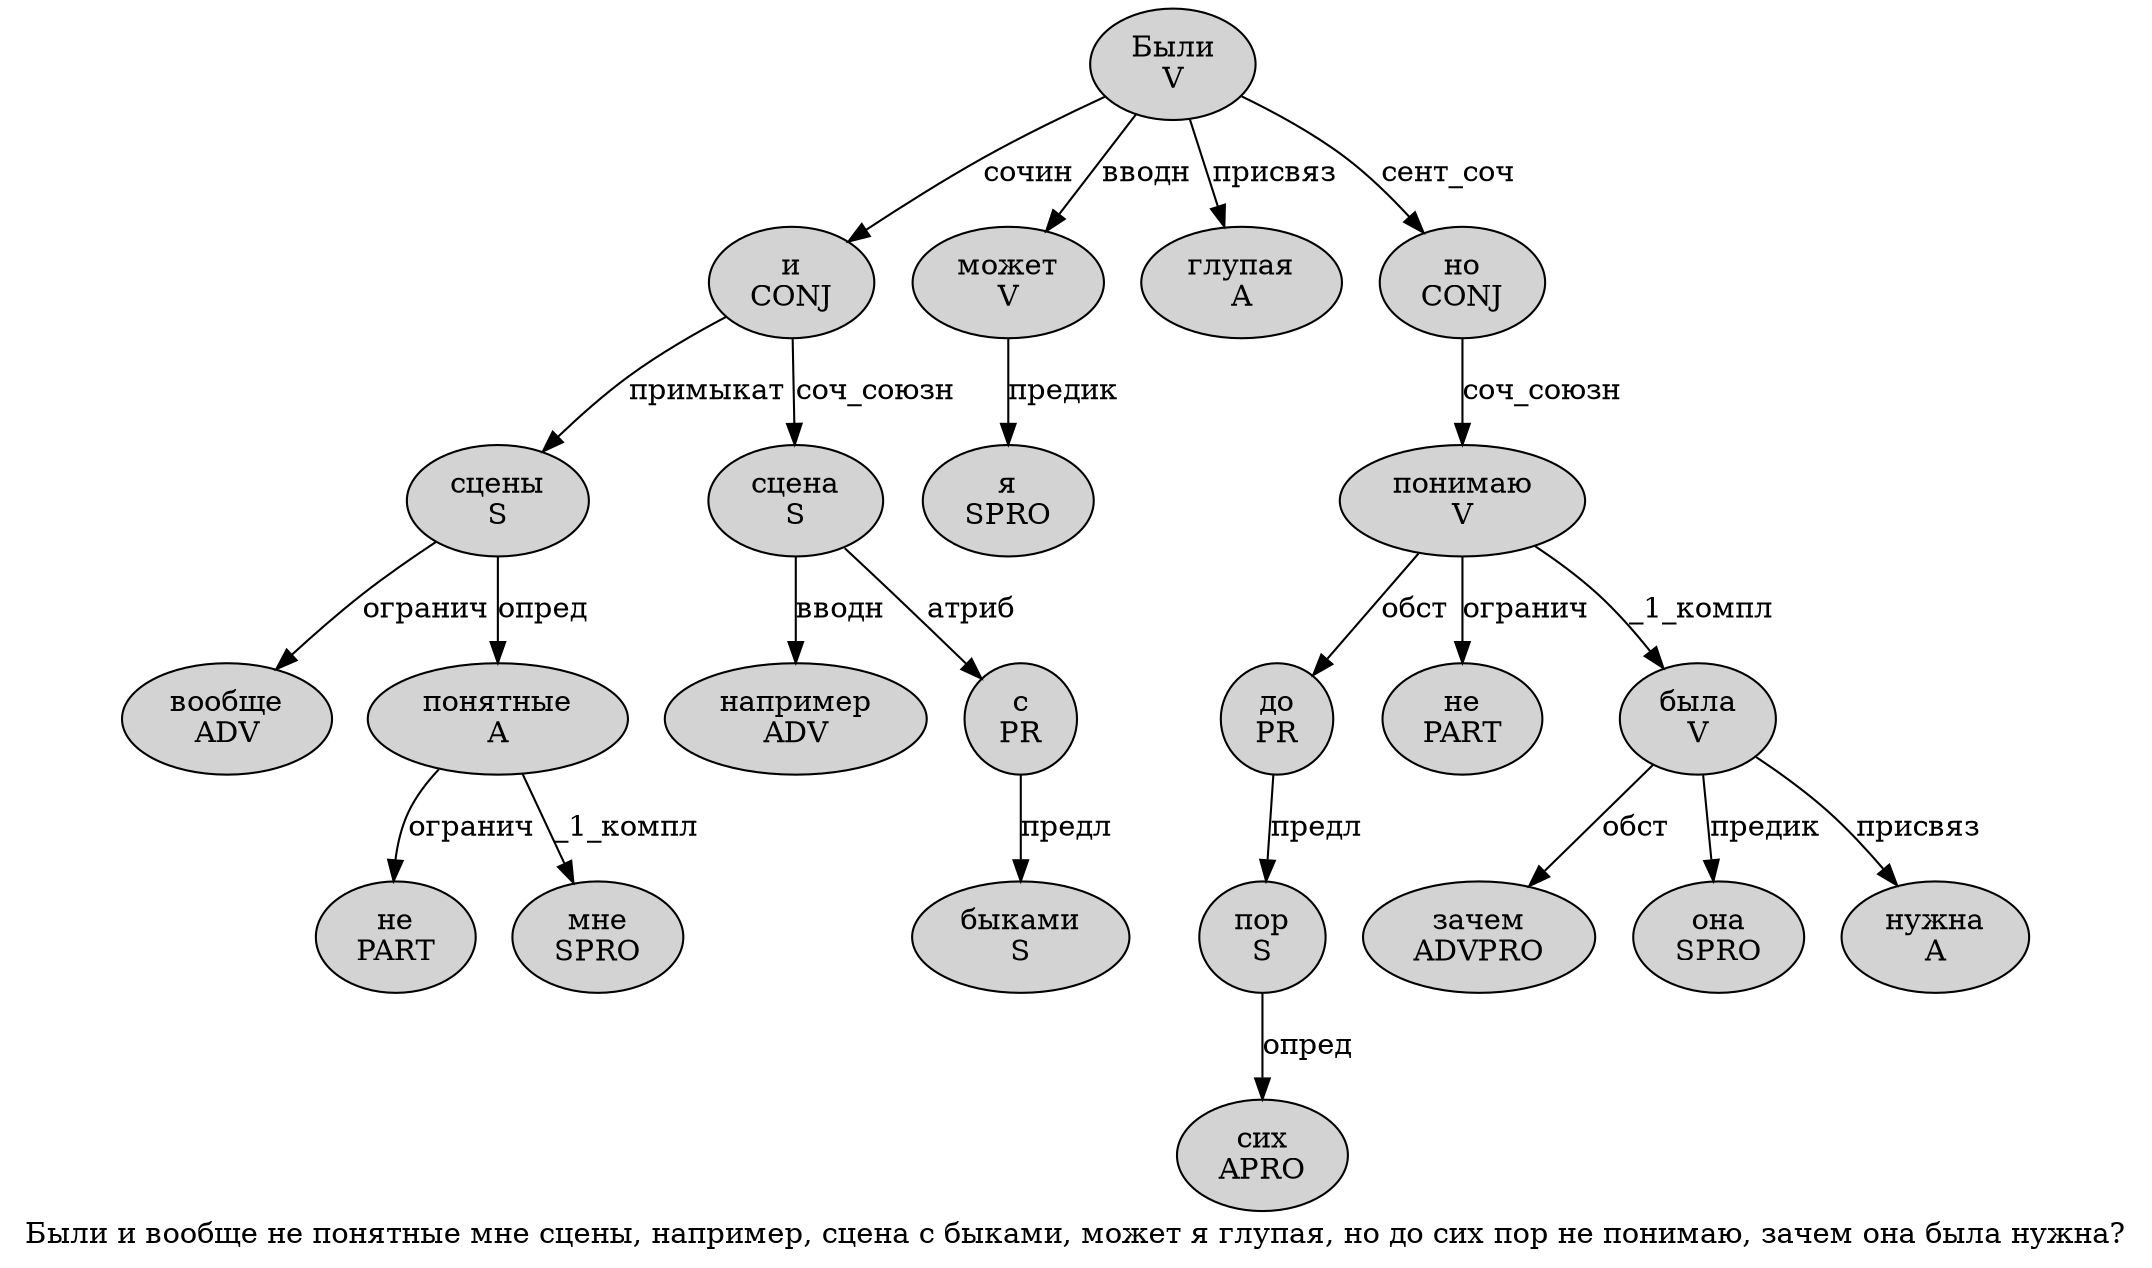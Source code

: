 digraph SENTENCE_3683 {
	graph [label="Были и вообще не понятные мне сцены, например, сцена с быками, может я глупая, но до сих пор не понимаю, зачем она была нужна?"]
	node [style=filled]
		0 [label="Были
V" color="" fillcolor=lightgray penwidth=1 shape=ellipse]
		1 [label="и
CONJ" color="" fillcolor=lightgray penwidth=1 shape=ellipse]
		2 [label="вообще
ADV" color="" fillcolor=lightgray penwidth=1 shape=ellipse]
		3 [label="не
PART" color="" fillcolor=lightgray penwidth=1 shape=ellipse]
		4 [label="понятные
A" color="" fillcolor=lightgray penwidth=1 shape=ellipse]
		5 [label="мне
SPRO" color="" fillcolor=lightgray penwidth=1 shape=ellipse]
		6 [label="сцены
S" color="" fillcolor=lightgray penwidth=1 shape=ellipse]
		8 [label="например
ADV" color="" fillcolor=lightgray penwidth=1 shape=ellipse]
		10 [label="сцена
S" color="" fillcolor=lightgray penwidth=1 shape=ellipse]
		11 [label="с
PR" color="" fillcolor=lightgray penwidth=1 shape=ellipse]
		12 [label="быками
S" color="" fillcolor=lightgray penwidth=1 shape=ellipse]
		14 [label="может
V" color="" fillcolor=lightgray penwidth=1 shape=ellipse]
		15 [label="я
SPRO" color="" fillcolor=lightgray penwidth=1 shape=ellipse]
		16 [label="глупая
A" color="" fillcolor=lightgray penwidth=1 shape=ellipse]
		18 [label="но
CONJ" color="" fillcolor=lightgray penwidth=1 shape=ellipse]
		19 [label="до
PR" color="" fillcolor=lightgray penwidth=1 shape=ellipse]
		20 [label="сих
APRO" color="" fillcolor=lightgray penwidth=1 shape=ellipse]
		21 [label="пор
S" color="" fillcolor=lightgray penwidth=1 shape=ellipse]
		22 [label="не
PART" color="" fillcolor=lightgray penwidth=1 shape=ellipse]
		23 [label="понимаю
V" color="" fillcolor=lightgray penwidth=1 shape=ellipse]
		25 [label="зачем
ADVPRO" color="" fillcolor=lightgray penwidth=1 shape=ellipse]
		26 [label="она
SPRO" color="" fillcolor=lightgray penwidth=1 shape=ellipse]
		27 [label="была
V" color="" fillcolor=lightgray penwidth=1 shape=ellipse]
		28 [label="нужна
A" color="" fillcolor=lightgray penwidth=1 shape=ellipse]
			14 -> 15 [label="предик"]
			18 -> 23 [label="соч_союзн"]
			4 -> 3 [label="огранич"]
			4 -> 5 [label="_1_компл"]
			23 -> 19 [label="обст"]
			23 -> 22 [label="огранич"]
			23 -> 27 [label="_1_компл"]
			1 -> 6 [label="примыкат"]
			1 -> 10 [label="соч_союзн"]
			10 -> 8 [label="вводн"]
			10 -> 11 [label="атриб"]
			0 -> 1 [label="сочин"]
			0 -> 14 [label="вводн"]
			0 -> 16 [label="присвяз"]
			0 -> 18 [label="сент_соч"]
			27 -> 25 [label="обст"]
			27 -> 26 [label="предик"]
			27 -> 28 [label="присвяз"]
			6 -> 2 [label="огранич"]
			6 -> 4 [label="опред"]
			21 -> 20 [label="опред"]
			11 -> 12 [label="предл"]
			19 -> 21 [label="предл"]
}